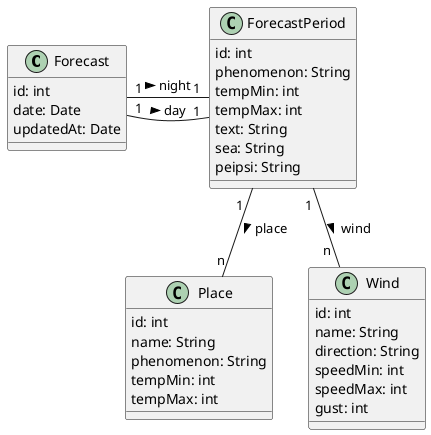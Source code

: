 @startuml backend-classes

class Forecast {
    id: int
    date: Date
    updatedAt: Date
}

class ForecastPeriod {
    id: int
    phenomenon: String
    tempMin: int
    tempMax: int
    text: String
    sea: String
    peipsi: String
}

class Place {
    id: int
    name: String
    phenomenon: String
    tempMin: int
    tempMax: int
}

class Wind {
    id: int
    name: String
    direction: String
    speedMin: int
    speedMax: int
    gust: int
}

Forecast "1" - "1" ForecastPeriod : night >
Forecast "1" - "1" ForecastPeriod : day >
ForecastPeriod "1  " -- "n" Place : place >
ForecastPeriod "1 " -- "n  " Wind : wind >

@enduml
